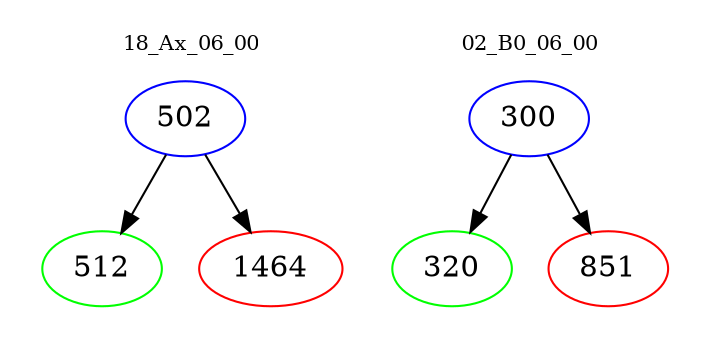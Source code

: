 digraph{
subgraph cluster_0 {
color = white
label = "18_Ax_06_00";
fontsize=10;
T0_502 [label="502", color="blue"]
T0_502 -> T0_512 [color="black"]
T0_512 [label="512", color="green"]
T0_502 -> T0_1464 [color="black"]
T0_1464 [label="1464", color="red"]
}
subgraph cluster_1 {
color = white
label = "02_B0_06_00";
fontsize=10;
T1_300 [label="300", color="blue"]
T1_300 -> T1_320 [color="black"]
T1_320 [label="320", color="green"]
T1_300 -> T1_851 [color="black"]
T1_851 [label="851", color="red"]
}
}
